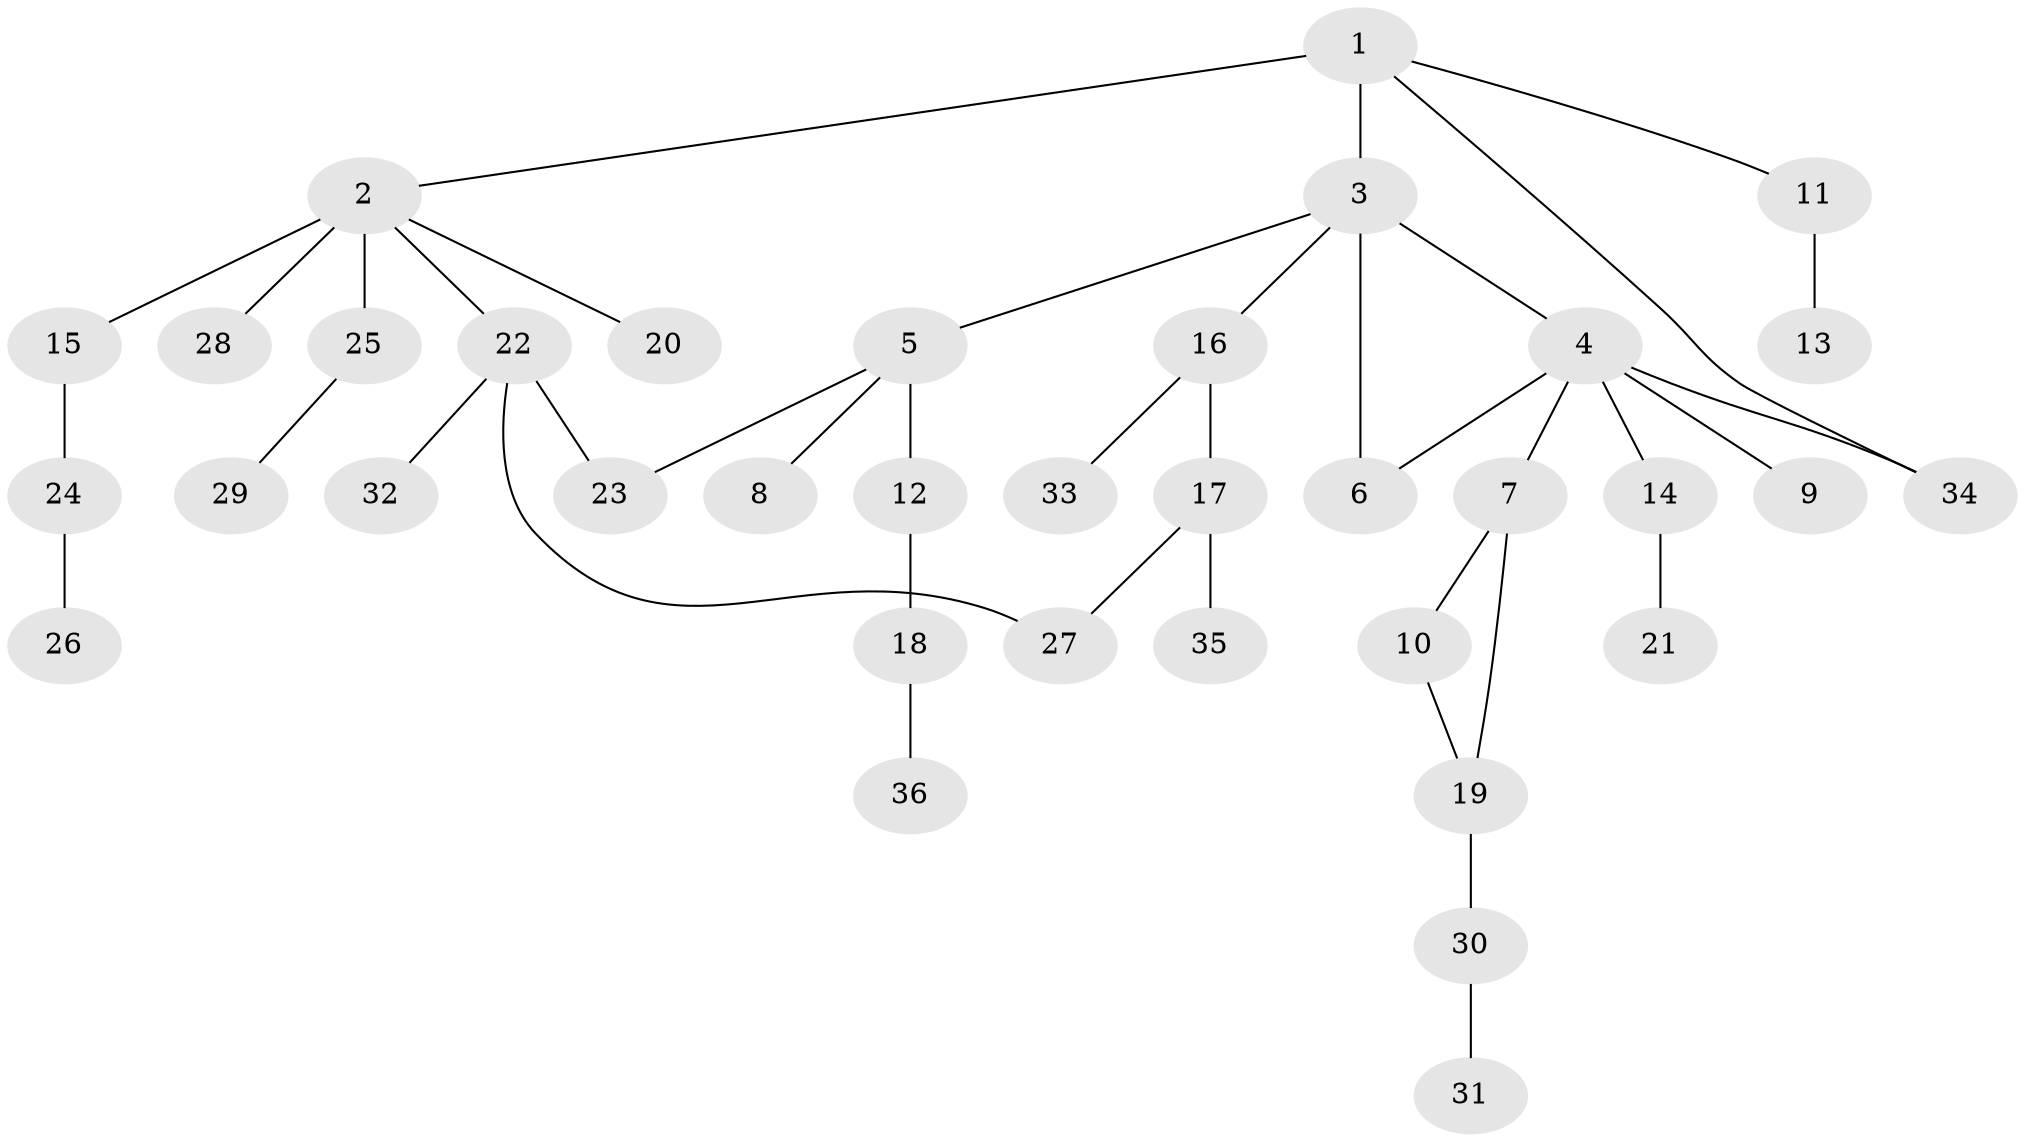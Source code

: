 // original degree distribution, {6: 0.014084507042253521, 8: 0.014084507042253521, 5: 0.04225352112676056, 3: 0.14084507042253522, 2: 0.323943661971831, 4: 0.056338028169014086, 1: 0.4084507042253521}
// Generated by graph-tools (version 1.1) at 2025/34/03/09/25 02:34:33]
// undirected, 36 vertices, 40 edges
graph export_dot {
graph [start="1"]
  node [color=gray90,style=filled];
  1;
  2;
  3;
  4;
  5;
  6;
  7;
  8;
  9;
  10;
  11;
  12;
  13;
  14;
  15;
  16;
  17;
  18;
  19;
  20;
  21;
  22;
  23;
  24;
  25;
  26;
  27;
  28;
  29;
  30;
  31;
  32;
  33;
  34;
  35;
  36;
  1 -- 2 [weight=1.0];
  1 -- 3 [weight=2.0];
  1 -- 11 [weight=1.0];
  1 -- 34 [weight=1.0];
  2 -- 15 [weight=1.0];
  2 -- 20 [weight=1.0];
  2 -- 22 [weight=1.0];
  2 -- 25 [weight=2.0];
  2 -- 28 [weight=1.0];
  3 -- 4 [weight=1.0];
  3 -- 5 [weight=1.0];
  3 -- 6 [weight=1.0];
  3 -- 16 [weight=1.0];
  4 -- 6 [weight=1.0];
  4 -- 7 [weight=1.0];
  4 -- 9 [weight=1.0];
  4 -- 14 [weight=2.0];
  4 -- 34 [weight=1.0];
  5 -- 8 [weight=1.0];
  5 -- 12 [weight=3.0];
  5 -- 23 [weight=1.0];
  7 -- 10 [weight=1.0];
  7 -- 19 [weight=1.0];
  10 -- 19 [weight=1.0];
  11 -- 13 [weight=2.0];
  12 -- 18 [weight=1.0];
  14 -- 21 [weight=1.0];
  15 -- 24 [weight=1.0];
  16 -- 17 [weight=1.0];
  16 -- 33 [weight=1.0];
  17 -- 27 [weight=1.0];
  17 -- 35 [weight=1.0];
  18 -- 36 [weight=1.0];
  19 -- 30 [weight=1.0];
  22 -- 23 [weight=2.0];
  22 -- 27 [weight=1.0];
  22 -- 32 [weight=1.0];
  24 -- 26 [weight=1.0];
  25 -- 29 [weight=1.0];
  30 -- 31 [weight=2.0];
}
